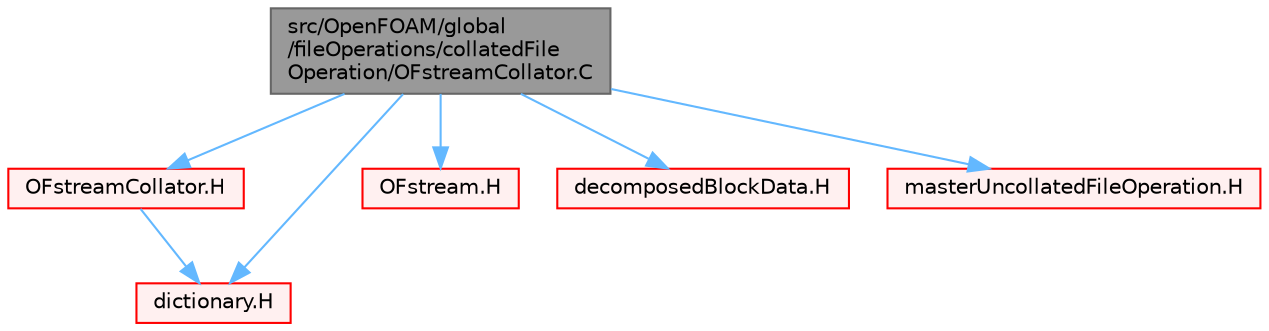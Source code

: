 digraph "src/OpenFOAM/global/fileOperations/collatedFileOperation/OFstreamCollator.C"
{
 // LATEX_PDF_SIZE
  bgcolor="transparent";
  edge [fontname=Helvetica,fontsize=10,labelfontname=Helvetica,labelfontsize=10];
  node [fontname=Helvetica,fontsize=10,shape=box,height=0.2,width=0.4];
  Node1 [id="Node000001",label="src/OpenFOAM/global\l/fileOperations/collatedFile\lOperation/OFstreamCollator.C",height=0.2,width=0.4,color="gray40", fillcolor="grey60", style="filled", fontcolor="black",tooltip=" "];
  Node1 -> Node2 [id="edge1_Node000001_Node000002",color="steelblue1",style="solid",tooltip=" "];
  Node2 [id="Node000002",label="OFstreamCollator.H",height=0.2,width=0.4,color="red", fillcolor="#FFF0F0", style="filled",URL="$OFstreamCollator_8H.html",tooltip=" "];
  Node2 -> Node105 [id="edge2_Node000002_Node000105",color="steelblue1",style="solid",tooltip=" "];
  Node105 [id="Node000105",label="dictionary.H",height=0.2,width=0.4,color="red", fillcolor="#FFF0F0", style="filled",URL="$dictionary_8H.html",tooltip=" "];
  Node1 -> Node138 [id="edge3_Node000001_Node000138",color="steelblue1",style="solid",tooltip=" "];
  Node138 [id="Node000138",label="OFstream.H",height=0.2,width=0.4,color="red", fillcolor="#FFF0F0", style="filled",URL="$OFstream_8H.html",tooltip=" "];
  Node1 -> Node141 [id="edge4_Node000001_Node000141",color="steelblue1",style="solid",tooltip=" "];
  Node141 [id="Node000141",label="decomposedBlockData.H",height=0.2,width=0.4,color="red", fillcolor="#FFF0F0", style="filled",URL="$decomposedBlockData_8H.html",tooltip=" "];
  Node1 -> Node105 [id="edge5_Node000001_Node000105",color="steelblue1",style="solid",tooltip=" "];
  Node1 -> Node177 [id="edge6_Node000001_Node000177",color="steelblue1",style="solid",tooltip=" "];
  Node177 [id="Node000177",label="masterUncollatedFileOperation.H",height=0.2,width=0.4,color="red", fillcolor="#FFF0F0", style="filled",URL="$masterUncollatedFileOperation_8H.html",tooltip=" "];
}
